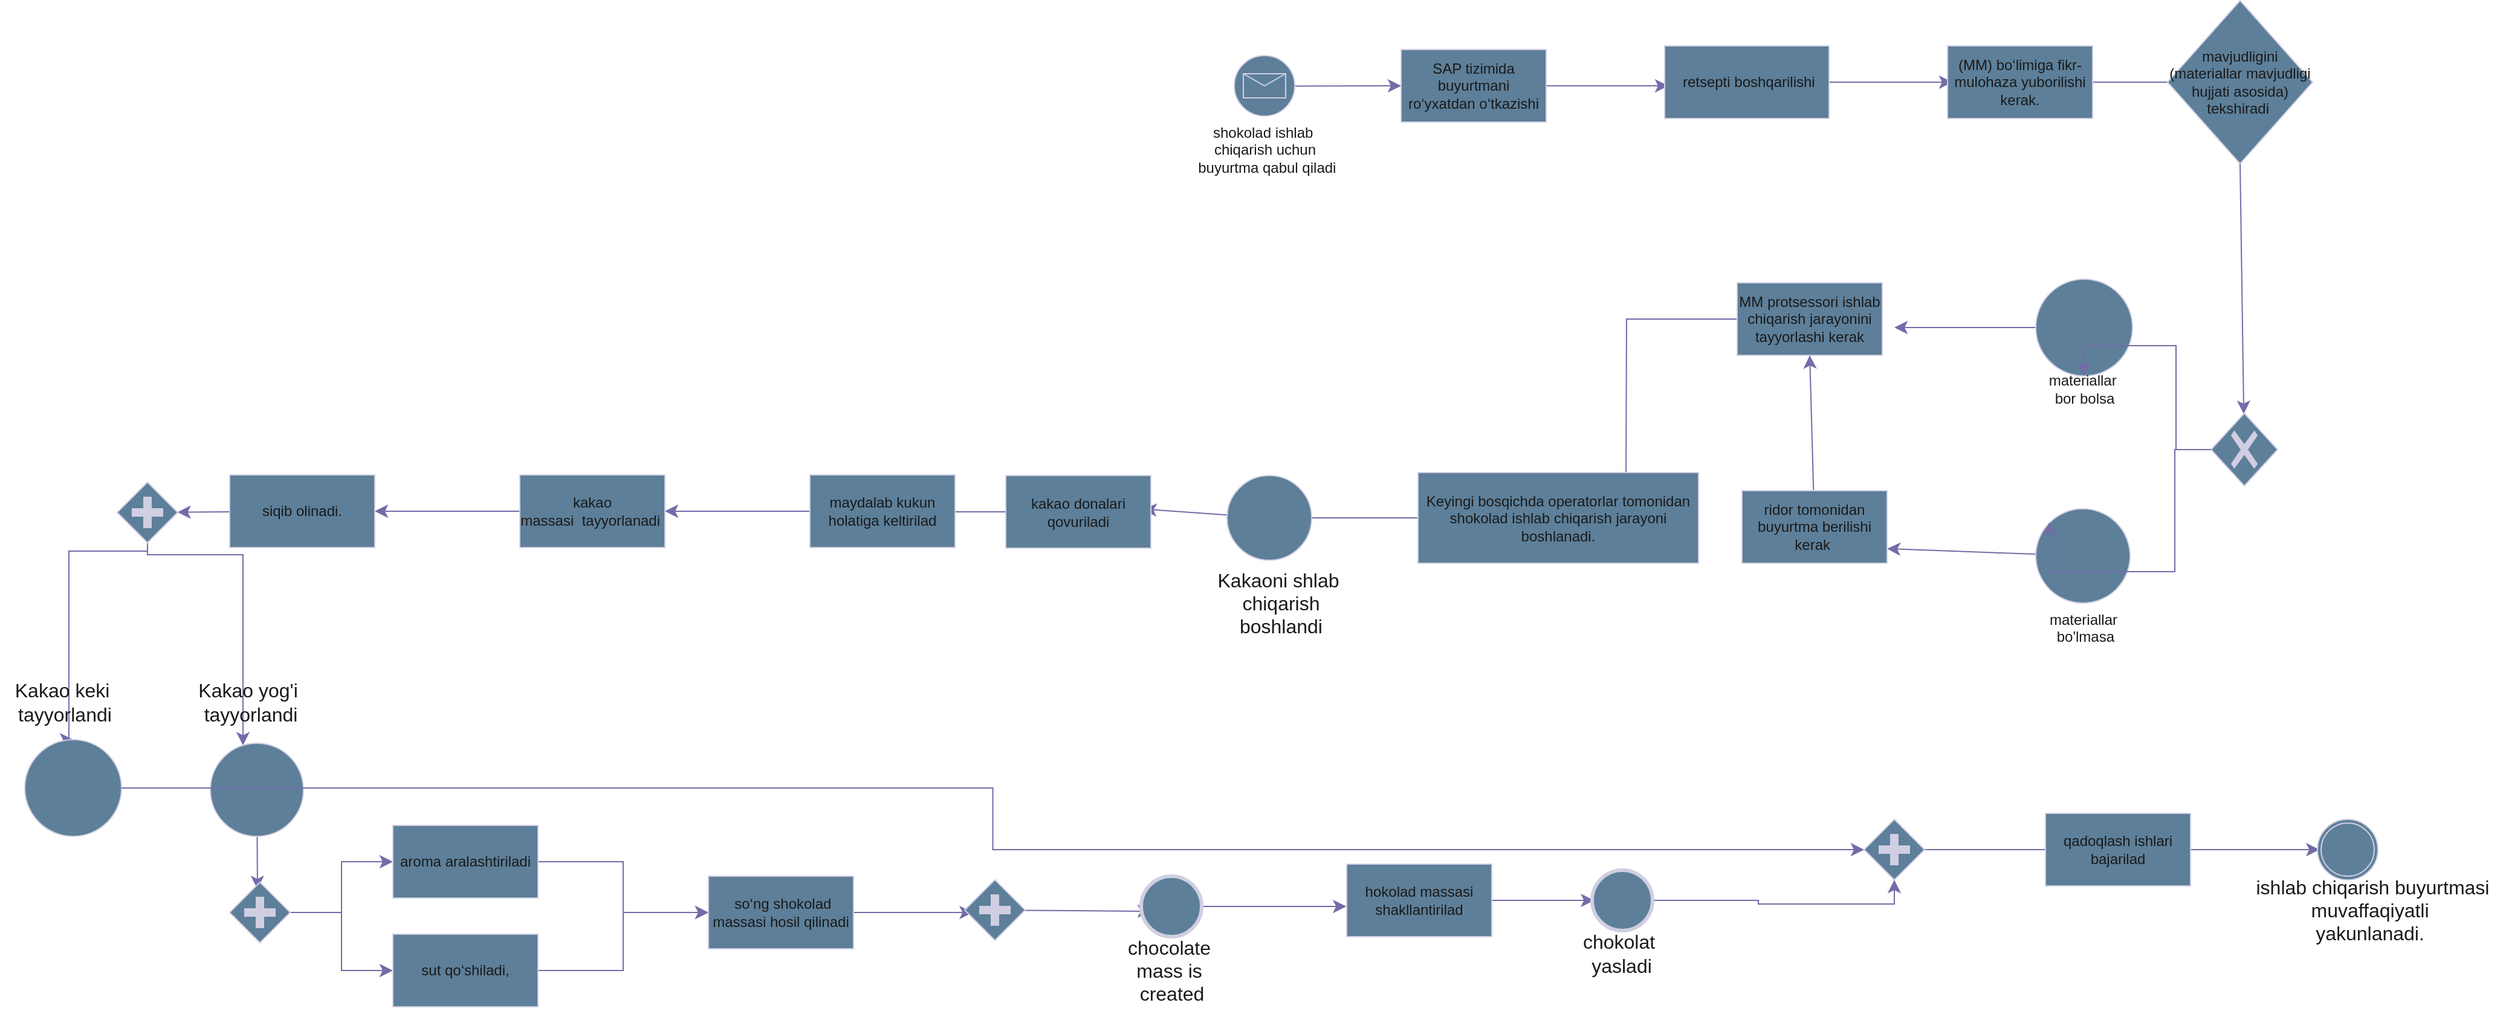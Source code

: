 <mxfile version="26.2.14">
  <diagram name="Page-1" id="xWVk8Dd_HSNVdFJ_wTIC">
    <mxGraphModel dx="3780" dy="1693" grid="0" gridSize="10" guides="1" tooltips="1" connect="1" arrows="1" fold="1" page="0" pageScale="1" pageWidth="850" pageHeight="1100" math="0" shadow="0" adaptiveColors="auto">
      <root>
        <mxCell id="0" />
        <mxCell id="1" parent="0" />
        <mxCell id="PyQ2qdtUKRXWIdWM2zt3-3" style="edgeStyle=none;curved=1;rounded=0;orthogonalLoop=1;jettySize=auto;html=1;entryX=0;entryY=0.5;entryDx=0;entryDy=0;fontSize=12;startSize=8;endSize=8;labelBackgroundColor=none;strokeColor=#736CA8;fontColor=default;" edge="1" parent="1" source="PyQ2qdtUKRXWIdWM2zt3-1" target="PyQ2qdtUKRXWIdWM2zt3-2">
          <mxGeometry relative="1" as="geometry" />
        </mxCell>
        <mxCell id="PyQ2qdtUKRXWIdWM2zt3-1" value="shokolad ishlab&amp;nbsp;&lt;div&gt;chiqarish uchun&lt;/div&gt;&lt;div&gt;&amp;nbsp;buyurtma qabul qiladi&lt;/div&gt;" style="points=[[0.145,0.145,0],[0.5,0,0],[0.855,0.145,0],[1,0.5,0],[0.855,0.855,0],[0.5,1,0],[0.145,0.855,0],[0,0.5,0]];shape=mxgraph.bpmn.event;html=1;verticalLabelPosition=bottom;labelBackgroundColor=none;verticalAlign=top;align=center;perimeter=ellipsePerimeter;outlineConnect=0;aspect=fixed;outline=standard;symbol=message;fillColor=#5D7F99;strokeColor=#D0CEE2;fontColor=#1A1A1A;" vertex="1" parent="1">
          <mxGeometry x="-244" y="-44" width="50" height="50" as="geometry" />
        </mxCell>
        <mxCell id="PyQ2qdtUKRXWIdWM2zt3-4" style="edgeStyle=none;curved=1;rounded=0;orthogonalLoop=1;jettySize=auto;html=1;fontSize=12;startSize=8;endSize=8;labelBackgroundColor=none;strokeColor=#736CA8;fontColor=default;" edge="1" parent="1" source="PyQ2qdtUKRXWIdWM2zt3-2">
          <mxGeometry relative="1" as="geometry">
            <mxPoint x="115" y="-19" as="targetPoint" />
          </mxGeometry>
        </mxCell>
        <mxCell id="PyQ2qdtUKRXWIdWM2zt3-2" value="SAP tizimida buyurtmani ro‘yxatdan o‘tkazishi" style="rounded=0;whiteSpace=wrap;html=1;labelBackgroundColor=none;fillColor=#5D7F99;strokeColor=#D0CEE2;fontColor=#1A1A1A;" vertex="1" parent="1">
          <mxGeometry x="-106" y="-49" width="120" height="60" as="geometry" />
        </mxCell>
        <mxCell id="PyQ2qdtUKRXWIdWM2zt3-6" style="edgeStyle=none;curved=1;rounded=0;orthogonalLoop=1;jettySize=auto;html=1;fontSize=12;startSize=8;endSize=8;labelBackgroundColor=none;strokeColor=#736CA8;fontColor=default;" edge="1" parent="1" source="PyQ2qdtUKRXWIdWM2zt3-5">
          <mxGeometry relative="1" as="geometry">
            <mxPoint x="350" y="-22" as="targetPoint" />
          </mxGeometry>
        </mxCell>
        <mxCell id="PyQ2qdtUKRXWIdWM2zt3-5" value="&amp;nbsp;retsepti boshqarilishi" style="rounded=0;whiteSpace=wrap;html=1;labelBackgroundColor=none;fillColor=#5D7F99;strokeColor=#D0CEE2;fontColor=#1A1A1A;" vertex="1" parent="1">
          <mxGeometry x="112" y="-52" width="136" height="60" as="geometry" />
        </mxCell>
        <mxCell id="PyQ2qdtUKRXWIdWM2zt3-8" style="edgeStyle=none;curved=1;rounded=0;orthogonalLoop=1;jettySize=auto;html=1;fontSize=12;startSize=8;endSize=8;labelBackgroundColor=none;strokeColor=#736CA8;fontColor=default;" edge="1" parent="1" source="PyQ2qdtUKRXWIdWM2zt3-7">
          <mxGeometry relative="1" as="geometry">
            <mxPoint x="548" y="-22" as="targetPoint" />
          </mxGeometry>
        </mxCell>
        <mxCell id="PyQ2qdtUKRXWIdWM2zt3-7" value="(MM) bo‘limiga fikr-mulohaza yuborilishi kerak." style="rounded=0;whiteSpace=wrap;html=1;labelBackgroundColor=none;fillColor=#5D7F99;strokeColor=#D0CEE2;fontColor=#1A1A1A;" vertex="1" parent="1">
          <mxGeometry x="346" y="-52" width="120" height="60" as="geometry" />
        </mxCell>
        <mxCell id="PyQ2qdtUKRXWIdWM2zt3-9" value="mavjudligini (materiallar mavjudligi hujjati asosida) tekshiradi&amp;nbsp;" style="rhombus;whiteSpace=wrap;html=1;labelBackgroundColor=none;fillColor=#5D7F99;strokeColor=#D0CEE2;fontColor=#1A1A1A;" vertex="1" parent="1">
          <mxGeometry x="528" y="-89.5" width="120" height="135" as="geometry" />
        </mxCell>
        <mxCell id="PyQ2qdtUKRXWIdWM2zt3-21" style="edgeStyle=none;curved=1;rounded=0;orthogonalLoop=1;jettySize=auto;html=1;fontSize=12;startSize=8;endSize=8;labelBackgroundColor=none;strokeColor=#736CA8;fontColor=default;" edge="1" parent="1" source="PyQ2qdtUKRXWIdWM2zt3-12">
          <mxGeometry relative="1" as="geometry">
            <mxPoint x="302" y="181" as="targetPoint" />
          </mxGeometry>
        </mxCell>
        <mxCell id="PyQ2qdtUKRXWIdWM2zt3-12" value="" style="points=[[0.145,0.145,0],[0.5,0,0],[0.855,0.145,0],[1,0.5,0],[0.855,0.855,0],[0.5,1,0],[0.145,0.855,0],[0,0.5,0]];shape=mxgraph.bpmn.event;html=1;verticalLabelPosition=bottom;labelBackgroundColor=none;verticalAlign=top;align=center;perimeter=ellipsePerimeter;outlineConnect=0;aspect=fixed;outline=standard;symbol=general;fillColor=#5D7F99;strokeColor=#D0CEE2;fontColor=#1A1A1A;" vertex="1" parent="1">
          <mxGeometry x="419" y="141" width="80" height="80" as="geometry" />
        </mxCell>
        <mxCell id="PyQ2qdtUKRXWIdWM2zt3-15" value="" style="edgeStyle=none;curved=1;rounded=0;orthogonalLoop=1;jettySize=auto;html=1;exitX=0.5;exitY=1;exitDx=0;exitDy=0;fontSize=12;startSize=8;endSize=8;labelBackgroundColor=none;strokeColor=#736CA8;fontColor=default;" edge="1" parent="1" source="PyQ2qdtUKRXWIdWM2zt3-9" target="PyQ2qdtUKRXWIdWM2zt3-11">
          <mxGeometry relative="1" as="geometry">
            <mxPoint x="588.333" y="258.333" as="targetPoint" />
            <mxPoint x="588" y="46" as="sourcePoint" />
          </mxGeometry>
        </mxCell>
        <mxCell id="PyQ2qdtUKRXWIdWM2zt3-11" value="" style="points=[[0.25,0.25,0],[0.5,0,0],[0.75,0.25,0],[1,0.5,0],[0.75,0.75,0],[0.5,1,0],[0.25,0.75,0],[0,0.5,0]];shape=mxgraph.bpmn.gateway2;html=1;verticalLabelPosition=bottom;labelBackgroundColor=none;verticalAlign=top;align=center;perimeter=rhombusPerimeter;outlineConnect=0;outline=none;symbol=none;gwType=exclusive;fillColor=#5D7F99;strokeColor=#D0CEE2;fontColor=#1A1A1A;" vertex="1" parent="1">
          <mxGeometry x="564" y="252" width="55" height="60" as="geometry" />
        </mxCell>
        <mxCell id="PyQ2qdtUKRXWIdWM2zt3-16" style="edgeStyle=orthogonalEdgeStyle;rounded=0;orthogonalLoop=1;jettySize=auto;html=1;entryX=0.5;entryY=1;entryDx=0;entryDy=0;entryPerimeter=0;fontSize=12;startSize=8;endSize=8;labelBackgroundColor=none;strokeColor=#736CA8;fontColor=default;" edge="1" parent="1" source="PyQ2qdtUKRXWIdWM2zt3-11" target="PyQ2qdtUKRXWIdWM2zt3-12">
          <mxGeometry relative="1" as="geometry">
            <Array as="points">
              <mxPoint x="535" y="282" />
              <mxPoint x="535" y="196" />
            </Array>
          </mxGeometry>
        </mxCell>
        <mxCell id="PyQ2qdtUKRXWIdWM2zt3-19" value="materiallar&amp;nbsp;&lt;div&gt;bor bolsa&lt;/div&gt;" style="edgeLabel;html=1;align=center;verticalAlign=middle;resizable=0;points=[];fontSize=12;labelBackgroundColor=none;fontColor=#1A1A1A;" vertex="1" connectable="0" parent="PyQ2qdtUKRXWIdWM2zt3-16">
          <mxGeometry x="0.751" y="-1" relative="1" as="geometry">
            <mxPoint x="-2" y="37" as="offset" />
          </mxGeometry>
        </mxCell>
        <mxCell id="PyQ2qdtUKRXWIdWM2zt3-23" style="edgeStyle=none;curved=1;rounded=0;orthogonalLoop=1;jettySize=auto;html=1;fontSize=12;startSize=8;endSize=8;labelBackgroundColor=none;strokeColor=#736CA8;fontColor=default;" edge="1" parent="1" source="PyQ2qdtUKRXWIdWM2zt3-17">
          <mxGeometry relative="1" as="geometry">
            <mxPoint x="296" y="364" as="targetPoint" />
          </mxGeometry>
        </mxCell>
        <mxCell id="PyQ2qdtUKRXWIdWM2zt3-17" value="materiallar&lt;div&gt;&amp;nbsp;bo&#39;lmasa&lt;/div&gt;" style="points=[[0.145,0.145,0],[0.5,0,0],[0.855,0.145,0],[1,0.5,0],[0.855,0.855,0],[0.5,1,0],[0.145,0.855,0],[0,0.5,0]];shape=mxgraph.bpmn.event;html=1;verticalLabelPosition=bottom;labelBackgroundColor=none;verticalAlign=top;align=center;perimeter=ellipsePerimeter;outlineConnect=0;aspect=fixed;outline=standard;symbol=general;fillColor=#5D7F99;strokeColor=#D0CEE2;fontColor=#1A1A1A;" vertex="1" parent="1">
          <mxGeometry x="419" y="331" width="78" height="78" as="geometry" />
        </mxCell>
        <mxCell id="PyQ2qdtUKRXWIdWM2zt3-18" style="edgeStyle=orthogonalEdgeStyle;rounded=0;orthogonalLoop=1;jettySize=auto;html=1;entryX=0.145;entryY=0.145;entryDx=0;entryDy=0;entryPerimeter=0;fontSize=12;startSize=8;endSize=8;labelBackgroundColor=none;strokeColor=#736CA8;fontColor=default;" edge="1" parent="1" source="PyQ2qdtUKRXWIdWM2zt3-11" target="PyQ2qdtUKRXWIdWM2zt3-17">
          <mxGeometry relative="1" as="geometry">
            <Array as="points">
              <mxPoint x="534" y="282" />
              <mxPoint x="534" y="383" />
            </Array>
          </mxGeometry>
        </mxCell>
        <mxCell id="PyQ2qdtUKRXWIdWM2zt3-26" style="edgeStyle=orthogonalEdgeStyle;rounded=0;orthogonalLoop=1;jettySize=auto;html=1;fontSize=12;startSize=8;endSize=8;labelBackgroundColor=none;strokeColor=#736CA8;fontColor=default;" edge="1" parent="1" source="PyQ2qdtUKRXWIdWM2zt3-22">
          <mxGeometry relative="1" as="geometry">
            <mxPoint x="80" y="312" as="targetPoint" />
          </mxGeometry>
        </mxCell>
        <mxCell id="PyQ2qdtUKRXWIdWM2zt3-22" value="MM protsessori ishlab chiqarish jarayonini tayyorlashi kerak" style="rounded=0;whiteSpace=wrap;html=1;labelBackgroundColor=none;fillColor=#5D7F99;strokeColor=#D0CEE2;fontColor=#1A1A1A;" vertex="1" parent="1">
          <mxGeometry x="172" y="144" width="120" height="60" as="geometry" />
        </mxCell>
        <mxCell id="PyQ2qdtUKRXWIdWM2zt3-25" style="edgeStyle=none;curved=1;rounded=0;orthogonalLoop=1;jettySize=auto;html=1;entryX=0.5;entryY=1;entryDx=0;entryDy=0;fontSize=12;startSize=8;endSize=8;labelBackgroundColor=none;strokeColor=#736CA8;fontColor=default;" edge="1" parent="1" source="PyQ2qdtUKRXWIdWM2zt3-24" target="PyQ2qdtUKRXWIdWM2zt3-22">
          <mxGeometry relative="1" as="geometry" />
        </mxCell>
        <mxCell id="PyQ2qdtUKRXWIdWM2zt3-24" value="ridor tomonidan buyurtma berilishi kerak&amp;nbsp;" style="rounded=0;whiteSpace=wrap;html=1;labelBackgroundColor=none;fillColor=#5D7F99;strokeColor=#D0CEE2;fontColor=#1A1A1A;" vertex="1" parent="1">
          <mxGeometry x="176" y="316" width="120" height="60" as="geometry" />
        </mxCell>
        <mxCell id="PyQ2qdtUKRXWIdWM2zt3-28" style="edgeStyle=none;curved=1;rounded=0;orthogonalLoop=1;jettySize=auto;html=1;fontSize=12;startSize=8;endSize=8;labelBackgroundColor=none;strokeColor=#736CA8;fontColor=default;" edge="1" parent="1" source="PyQ2qdtUKRXWIdWM2zt3-27">
          <mxGeometry relative="1" as="geometry">
            <mxPoint x="-199.25" y="338.5" as="targetPoint" />
          </mxGeometry>
        </mxCell>
        <mxCell id="PyQ2qdtUKRXWIdWM2zt3-27" value="Keyingi bosqichda operatorlar tomonidan shokolad ishlab chiqarish jarayoni boshlanadi." style="rounded=0;whiteSpace=wrap;html=1;labelBackgroundColor=none;fillColor=#5D7F99;strokeColor=#D0CEE2;fontColor=#1A1A1A;" vertex="1" parent="1">
          <mxGeometry x="-92" y="301" width="232" height="75" as="geometry" />
        </mxCell>
        <mxCell id="PyQ2qdtUKRXWIdWM2zt3-32" style="edgeStyle=none;curved=1;rounded=0;orthogonalLoop=1;jettySize=auto;html=1;fontSize=12;startSize=8;endSize=8;labelBackgroundColor=none;strokeColor=#736CA8;fontColor=default;" edge="1" parent="1" source="PyQ2qdtUKRXWIdWM2zt3-30">
          <mxGeometry relative="1" as="geometry">
            <mxPoint x="-319.25" y="331.25" as="targetPoint" />
          </mxGeometry>
        </mxCell>
        <mxCell id="PyQ2qdtUKRXWIdWM2zt3-30" value="" style="ellipse;whiteSpace=wrap;html=1;aspect=fixed;labelBackgroundColor=none;fillColor=#5D7F99;strokeColor=#D0CEE2;fontColor=#1A1A1A;" vertex="1" parent="1">
          <mxGeometry x="-250" y="303.5" width="70" height="70" as="geometry" />
        </mxCell>
        <mxCell id="PyQ2qdtUKRXWIdWM2zt3-31" value="Kakaoni shlab&lt;div&gt;&amp;nbsp;chiqarish&lt;div&gt;&amp;nbsp;boshlandi&lt;/div&gt;&lt;/div&gt;" style="text;html=1;align=center;verticalAlign=middle;resizable=0;points=[];autosize=1;strokeColor=none;fillColor=none;fontSize=16;labelBackgroundColor=none;fontColor=#1A1A1A;" vertex="1" parent="1">
          <mxGeometry x="-268" y="373.5" width="119" height="70" as="geometry" />
        </mxCell>
        <mxCell id="PyQ2qdtUKRXWIdWM2zt3-34" style="edgeStyle=none;curved=1;rounded=0;orthogonalLoop=1;jettySize=auto;html=1;fontSize=12;startSize=8;endSize=8;labelBackgroundColor=none;strokeColor=#736CA8;fontColor=default;" edge="1" parent="1" source="PyQ2qdtUKRXWIdWM2zt3-33">
          <mxGeometry relative="1" as="geometry">
            <mxPoint x="-485.5" y="333.5" as="targetPoint" />
          </mxGeometry>
        </mxCell>
        <mxCell id="PyQ2qdtUKRXWIdWM2zt3-33" value="kakao donalari qovuriladi" style="rounded=0;whiteSpace=wrap;html=1;labelBackgroundColor=none;fillColor=#5D7F99;strokeColor=#D0CEE2;fontColor=#1A1A1A;" vertex="1" parent="1">
          <mxGeometry x="-433" y="303.5" width="120" height="60" as="geometry" />
        </mxCell>
        <mxCell id="PyQ2qdtUKRXWIdWM2zt3-37" value="" style="edgeStyle=none;curved=1;rounded=0;orthogonalLoop=1;jettySize=auto;html=1;fontSize=12;startSize=8;endSize=8;labelBackgroundColor=none;strokeColor=#736CA8;fontColor=default;" edge="1" parent="1" source="PyQ2qdtUKRXWIdWM2zt3-35" target="PyQ2qdtUKRXWIdWM2zt3-36">
          <mxGeometry relative="1" as="geometry" />
        </mxCell>
        <mxCell id="PyQ2qdtUKRXWIdWM2zt3-35" value="maydalab kukun holatiga keltirilad" style="rounded=0;whiteSpace=wrap;html=1;labelBackgroundColor=none;fillColor=#5D7F99;strokeColor=#D0CEE2;fontColor=#1A1A1A;" vertex="1" parent="1">
          <mxGeometry x="-595" y="303" width="120" height="60" as="geometry" />
        </mxCell>
        <mxCell id="PyQ2qdtUKRXWIdWM2zt3-39" value="" style="edgeStyle=none;curved=1;rounded=0;orthogonalLoop=1;jettySize=auto;html=1;fontSize=12;startSize=8;endSize=8;labelBackgroundColor=none;strokeColor=#736CA8;fontColor=default;" edge="1" parent="1" source="PyQ2qdtUKRXWIdWM2zt3-36" target="PyQ2qdtUKRXWIdWM2zt3-38">
          <mxGeometry relative="1" as="geometry" />
        </mxCell>
        <mxCell id="PyQ2qdtUKRXWIdWM2zt3-36" value="kakao massasi&amp;nbsp;&amp;nbsp;tayyorlanadi&amp;nbsp;" style="whiteSpace=wrap;html=1;rounded=0;labelBackgroundColor=none;fillColor=#5D7F99;strokeColor=#D0CEE2;fontColor=#1A1A1A;" vertex="1" parent="1">
          <mxGeometry x="-835" y="303" width="120" height="60" as="geometry" />
        </mxCell>
        <mxCell id="PyQ2qdtUKRXWIdWM2zt3-43" style="edgeStyle=none;curved=1;rounded=0;orthogonalLoop=1;jettySize=auto;html=1;fontSize=12;startSize=8;endSize=8;labelBackgroundColor=none;strokeColor=#736CA8;fontColor=default;" edge="1" parent="1" source="PyQ2qdtUKRXWIdWM2zt3-38" target="PyQ2qdtUKRXWIdWM2zt3-40">
          <mxGeometry relative="1" as="geometry" />
        </mxCell>
        <mxCell id="PyQ2qdtUKRXWIdWM2zt3-38" value="siqib olinadi." style="whiteSpace=wrap;html=1;rounded=0;labelBackgroundColor=none;fillColor=#5D7F99;strokeColor=#D0CEE2;fontColor=#1A1A1A;" vertex="1" parent="1">
          <mxGeometry x="-1075" y="303" width="120" height="60" as="geometry" />
        </mxCell>
        <mxCell id="PyQ2qdtUKRXWIdWM2zt3-45" style="edgeStyle=orthogonalEdgeStyle;rounded=0;orthogonalLoop=1;jettySize=auto;html=1;entryX=0.5;entryY=0;entryDx=0;entryDy=0;fontSize=12;startSize=8;endSize=8;labelBackgroundColor=none;strokeColor=#736CA8;fontColor=default;" edge="1" parent="1" source="PyQ2qdtUKRXWIdWM2zt3-40" target="PyQ2qdtUKRXWIdWM2zt3-48">
          <mxGeometry relative="1" as="geometry">
            <mxPoint x="-1162" y="414" as="targetPoint" />
            <Array as="points">
              <mxPoint x="-1143" y="366" />
              <mxPoint x="-1208" y="366" />
            </Array>
          </mxGeometry>
        </mxCell>
        <mxCell id="PyQ2qdtUKRXWIdWM2zt3-46" style="edgeStyle=orthogonalEdgeStyle;rounded=0;orthogonalLoop=1;jettySize=auto;html=1;fontSize=12;startSize=8;endSize=8;labelBackgroundColor=none;strokeColor=#736CA8;fontColor=default;" edge="1" parent="1" source="PyQ2qdtUKRXWIdWM2zt3-40" target="PyQ2qdtUKRXWIdWM2zt3-47">
          <mxGeometry relative="1" as="geometry">
            <mxPoint x="-1063.933" y="401" as="targetPoint" />
            <Array as="points">
              <mxPoint x="-1143" y="369" />
              <mxPoint x="-1064" y="369" />
            </Array>
          </mxGeometry>
        </mxCell>
        <mxCell id="PyQ2qdtUKRXWIdWM2zt3-40" value="" style="points=[[0.25,0.25,0],[0.5,0,0],[0.75,0.25,0],[1,0.5,0],[0.75,0.75,0],[0.5,1,0],[0.25,0.75,0],[0,0.5,0]];shape=mxgraph.bpmn.gateway2;html=1;verticalLabelPosition=bottom;labelBackgroundColor=none;verticalAlign=top;align=center;perimeter=rhombusPerimeter;outlineConnect=0;outline=none;symbol=none;gwType=parallel;fillColor=#5D7F99;strokeColor=#D0CEE2;fontColor=#1A1A1A;" vertex="1" parent="1">
          <mxGeometry x="-1168" y="309" width="50" height="50" as="geometry" />
        </mxCell>
        <mxCell id="PyQ2qdtUKRXWIdWM2zt3-52" style="edgeStyle=none;curved=1;rounded=0;orthogonalLoop=1;jettySize=auto;html=1;fontSize=12;startSize=8;endSize=8;labelBackgroundColor=none;strokeColor=#736CA8;fontColor=default;" edge="1" parent="1" source="PyQ2qdtUKRXWIdWM2zt3-47">
          <mxGeometry relative="1" as="geometry">
            <mxPoint x="-1052" y="645.667" as="targetPoint" />
          </mxGeometry>
        </mxCell>
        <mxCell id="PyQ2qdtUKRXWIdWM2zt3-47" value="" style="ellipse;whiteSpace=wrap;html=1;aspect=fixed;labelBackgroundColor=none;fillColor=#5D7F99;strokeColor=#D0CEE2;fontColor=#1A1A1A;" vertex="1" parent="1">
          <mxGeometry x="-1091" y="525" width="77" height="77" as="geometry" />
        </mxCell>
        <mxCell id="PyQ2qdtUKRXWIdWM2zt3-48" value="" style="ellipse;whiteSpace=wrap;html=1;aspect=fixed;labelBackgroundColor=none;fillColor=#5D7F99;strokeColor=#D0CEE2;fontColor=#1A1A1A;" vertex="1" parent="1">
          <mxGeometry x="-1244.5" y="522" width="80" height="80" as="geometry" />
        </mxCell>
        <mxCell id="PyQ2qdtUKRXWIdWM2zt3-49" value="Kakao keki&lt;div&gt;&amp;nbsp;tayyorlandi&lt;/div&gt;" style="text;html=1;align=center;verticalAlign=middle;resizable=0;points=[];autosize=1;strokeColor=none;fillColor=none;fontSize=16;labelBackgroundColor=none;fontColor=#1A1A1A;" vertex="1" parent="1">
          <mxGeometry x="-1264.5" y="465.5" width="100" height="50" as="geometry" />
        </mxCell>
        <mxCell id="PyQ2qdtUKRXWIdWM2zt3-50" value="Kakao yog&#39;i&amp;nbsp;&lt;div&gt;tayyorlandi&lt;/div&gt;" style="text;html=1;align=center;verticalAlign=middle;resizable=0;points=[];autosize=1;strokeColor=none;fillColor=none;fontSize=16;labelBackgroundColor=none;fontColor=#1A1A1A;" vertex="1" parent="1">
          <mxGeometry x="-1111" y="465.5" width="105" height="50" as="geometry" />
        </mxCell>
        <mxCell id="PyQ2qdtUKRXWIdWM2zt3-59" style="edgeStyle=orthogonalEdgeStyle;rounded=0;orthogonalLoop=1;jettySize=auto;html=1;entryX=0;entryY=0.5;entryDx=0;entryDy=0;fontSize=12;startSize=8;endSize=8;exitX=1;exitY=0.5;exitDx=0;exitDy=0;exitPerimeter=0;labelBackgroundColor=none;strokeColor=#736CA8;fontColor=default;" edge="1" parent="1" source="PyQ2qdtUKRXWIdWM2zt3-53" target="PyQ2qdtUKRXWIdWM2zt3-55">
          <mxGeometry relative="1" as="geometry" />
        </mxCell>
        <mxCell id="PyQ2qdtUKRXWIdWM2zt3-60" style="edgeStyle=orthogonalEdgeStyle;rounded=0;orthogonalLoop=1;jettySize=auto;html=1;fontSize=12;startSize=8;endSize=8;labelBackgroundColor=none;strokeColor=#736CA8;fontColor=default;" edge="1" parent="1" source="PyQ2qdtUKRXWIdWM2zt3-53" target="PyQ2qdtUKRXWIdWM2zt3-57">
          <mxGeometry relative="1" as="geometry" />
        </mxCell>
        <mxCell id="PyQ2qdtUKRXWIdWM2zt3-53" value="" style="points=[[0.25,0.25,0],[0.5,0,0],[0.75,0.25,0],[1,0.5,0],[0.75,0.75,0],[0.5,1,0],[0.25,0.75,0],[0,0.5,0]];shape=mxgraph.bpmn.gateway2;html=1;verticalLabelPosition=bottom;labelBackgroundColor=none;verticalAlign=top;align=center;perimeter=rhombusPerimeter;outlineConnect=0;outline=none;symbol=none;gwType=parallel;fillColor=#5D7F99;strokeColor=#D0CEE2;fontColor=#1A1A1A;" vertex="1" parent="1">
          <mxGeometry x="-1075" y="640" width="50" height="50" as="geometry" />
        </mxCell>
        <mxCell id="PyQ2qdtUKRXWIdWM2zt3-64" value="" style="edgeStyle=orthogonalEdgeStyle;rounded=0;orthogonalLoop=1;jettySize=auto;html=1;fontSize=12;startSize=8;endSize=8;labelBackgroundColor=none;strokeColor=#736CA8;fontColor=default;" edge="1" parent="1" source="PyQ2qdtUKRXWIdWM2zt3-55" target="PyQ2qdtUKRXWIdWM2zt3-62">
          <mxGeometry relative="1" as="geometry" />
        </mxCell>
        <mxCell id="PyQ2qdtUKRXWIdWM2zt3-55" value="aroma aralashtiriladi" style="rounded=0;whiteSpace=wrap;html=1;labelBackgroundColor=none;fillColor=#5D7F99;strokeColor=#D0CEE2;fontColor=#1A1A1A;" vertex="1" parent="1">
          <mxGeometry x="-940" y="593" width="120" height="60" as="geometry" />
        </mxCell>
        <mxCell id="PyQ2qdtUKRXWIdWM2zt3-63" style="edgeStyle=orthogonalEdgeStyle;rounded=0;orthogonalLoop=1;jettySize=auto;html=1;entryX=0;entryY=0.5;entryDx=0;entryDy=0;fontSize=12;startSize=8;endSize=8;labelBackgroundColor=none;strokeColor=#736CA8;fontColor=default;" edge="1" parent="1" source="PyQ2qdtUKRXWIdWM2zt3-57" target="PyQ2qdtUKRXWIdWM2zt3-62">
          <mxGeometry relative="1" as="geometry" />
        </mxCell>
        <mxCell id="PyQ2qdtUKRXWIdWM2zt3-57" value="sut qo‘shiladi," style="rounded=0;whiteSpace=wrap;html=1;labelBackgroundColor=none;fillColor=#5D7F99;strokeColor=#D0CEE2;fontColor=#1A1A1A;" vertex="1" parent="1">
          <mxGeometry x="-940" y="683" width="120" height="60" as="geometry" />
        </mxCell>
        <mxCell id="PyQ2qdtUKRXWIdWM2zt3-65" style="edgeStyle=none;curved=1;rounded=0;orthogonalLoop=1;jettySize=auto;html=1;strokeColor=#736CA8;fontSize=12;fontColor=default;startSize=8;endSize=8;labelBackgroundColor=none;" edge="1" parent="1" source="PyQ2qdtUKRXWIdWM2zt3-62">
          <mxGeometry relative="1" as="geometry">
            <mxPoint x="-460.333" y="665" as="targetPoint" />
          </mxGeometry>
        </mxCell>
        <mxCell id="PyQ2qdtUKRXWIdWM2zt3-62" value="&amp;nbsp;so‘ng shokolad massasi hosil qilinadi" style="rounded=0;whiteSpace=wrap;html=1;labelBackgroundColor=none;fillColor=#5D7F99;strokeColor=#D0CEE2;fontColor=#1A1A1A;" vertex="1" parent="1">
          <mxGeometry x="-679" y="635" width="120" height="60" as="geometry" />
        </mxCell>
        <mxCell id="PyQ2qdtUKRXWIdWM2zt3-68" value="" style="edgeStyle=none;curved=1;rounded=0;orthogonalLoop=1;jettySize=auto;html=1;strokeColor=#736CA8;fontSize=12;fontColor=default;startSize=8;endSize=8;labelBackgroundColor=none;" edge="1" parent="1" source="PyQ2qdtUKRXWIdWM2zt3-66">
          <mxGeometry relative="1" as="geometry">
            <mxPoint x="-313.0" y="664" as="targetPoint" />
          </mxGeometry>
        </mxCell>
        <mxCell id="PyQ2qdtUKRXWIdWM2zt3-66" value="" style="points=[[0.25,0.25,0],[0.5,0,0],[0.75,0.25,0],[1,0.5,0],[0.75,0.75,0],[0.5,1,0],[0.25,0.75,0],[0,0.5,0]];shape=mxgraph.bpmn.gateway2;html=1;verticalLabelPosition=bottom;labelBackgroundColor=none;verticalAlign=top;align=center;perimeter=rhombusPerimeter;outlineConnect=0;outline=none;symbol=none;gwType=parallel;strokeColor=#D0CEE2;fontColor=#1A1A1A;fillColor=#5D7F99;" vertex="1" parent="1">
          <mxGeometry x="-467" y="638" width="50" height="50" as="geometry" />
        </mxCell>
        <mxCell id="PyQ2qdtUKRXWIdWM2zt3-71" style="edgeStyle=none;curved=1;rounded=0;orthogonalLoop=1;jettySize=auto;html=1;strokeColor=#736CA8;fontSize=12;fontColor=#1A1A1A;startSize=8;endSize=8;" edge="1" parent="1" source="PyQ2qdtUKRXWIdWM2zt3-69">
          <mxGeometry relative="1" as="geometry">
            <mxPoint x="-151.333" y="660.0" as="targetPoint" />
          </mxGeometry>
        </mxCell>
        <mxCell id="PyQ2qdtUKRXWIdWM2zt3-69" value="" style="points=[[0.145,0.145,0],[0.5,0,0],[0.855,0.145,0],[1,0.5,0],[0.855,0.855,0],[0.5,1,0],[0.145,0.855,0],[0,0.5,0]];shape=mxgraph.bpmn.event;html=1;verticalLabelPosition=bottom;labelBackgroundColor=none;verticalAlign=top;align=center;perimeter=ellipsePerimeter;outlineConnect=0;aspect=fixed;outline=end;symbol=terminate2;strokeColor=#D0CEE2;fontColor=#1A1A1A;fillColor=#5D7F99;" vertex="1" parent="1">
          <mxGeometry x="-321" y="635" width="50" height="50" as="geometry" />
        </mxCell>
        <mxCell id="PyQ2qdtUKRXWIdWM2zt3-70" value="chocolate&amp;nbsp;&lt;div&gt;mass is&amp;nbsp;&lt;/div&gt;&lt;div&gt;created&lt;/div&gt;" style="text;html=1;align=center;verticalAlign=middle;resizable=0;points=[];autosize=1;strokeColor=none;fillColor=none;fontSize=16;fontColor=#1A1A1A;labelBackgroundColor=none;" vertex="1" parent="1">
          <mxGeometry x="-341.5" y="678" width="91" height="70" as="geometry" />
        </mxCell>
        <mxCell id="PyQ2qdtUKRXWIdWM2zt3-73" style="edgeStyle=none;curved=1;rounded=0;orthogonalLoop=1;jettySize=auto;html=1;strokeColor=#736CA8;fontSize=12;fontColor=#1A1A1A;startSize=8;endSize=8;" edge="1" parent="1" source="PyQ2qdtUKRXWIdWM2zt3-72">
          <mxGeometry relative="1" as="geometry">
            <mxPoint x="53.667" y="655.0" as="targetPoint" />
          </mxGeometry>
        </mxCell>
        <mxCell id="PyQ2qdtUKRXWIdWM2zt3-72" value="hokolad massasi shakllantirilad" style="rounded=0;whiteSpace=wrap;html=1;strokeColor=#D0CEE2;fontColor=#1A1A1A;fillColor=#5D7F99;" vertex="1" parent="1">
          <mxGeometry x="-151" y="625" width="120" height="60" as="geometry" />
        </mxCell>
        <mxCell id="PyQ2qdtUKRXWIdWM2zt3-80" style="edgeStyle=orthogonalEdgeStyle;rounded=0;orthogonalLoop=1;jettySize=auto;html=1;strokeColor=#736CA8;fontSize=12;fontColor=#1A1A1A;startSize=8;endSize=8;entryX=0.5;entryY=1;entryDx=0;entryDy=0;entryPerimeter=0;" edge="1" parent="1" source="PyQ2qdtUKRXWIdWM2zt3-75" target="PyQ2qdtUKRXWIdWM2zt3-82">
          <mxGeometry relative="1" as="geometry">
            <mxPoint x="302" y="655" as="targetPoint" />
          </mxGeometry>
        </mxCell>
        <mxCell id="PyQ2qdtUKRXWIdWM2zt3-75" value="" style="points=[[0.145,0.145,0],[0.5,0,0],[0.855,0.145,0],[1,0.5,0],[0.855,0.855,0],[0.5,1,0],[0.145,0.855,0],[0,0.5,0]];shape=mxgraph.bpmn.event;html=1;verticalLabelPosition=bottom;labelBackgroundColor=#ffffff;verticalAlign=top;align=center;perimeter=ellipsePerimeter;outlineConnect=0;aspect=fixed;outline=end;symbol=terminate2;strokeColor=#D0CEE2;fontColor=#1A1A1A;fillColor=#5D7F99;" vertex="1" parent="1">
          <mxGeometry x="52" y="630" width="50" height="50" as="geometry" />
        </mxCell>
        <mxCell id="PyQ2qdtUKRXWIdWM2zt3-79" value="chokolat&amp;nbsp;&lt;div&gt;yasladi&lt;/div&gt;" style="text;html=1;align=center;verticalAlign=middle;resizable=0;points=[];autosize=1;strokeColor=none;fillColor=none;fontSize=16;fontColor=#1A1A1A;" vertex="1" parent="1">
          <mxGeometry x="34.5" y="673.5" width="82" height="50" as="geometry" />
        </mxCell>
        <mxCell id="PyQ2qdtUKRXWIdWM2zt3-83" value="" style="edgeStyle=orthogonalEdgeStyle;rounded=0;orthogonalLoop=1;jettySize=auto;html=1;strokeColor=#736CA8;fontSize=12;fontColor=#1A1A1A;startSize=8;endSize=8;" edge="1" parent="1" source="PyQ2qdtUKRXWIdWM2zt3-48" target="PyQ2qdtUKRXWIdWM2zt3-82">
          <mxGeometry relative="1" as="geometry">
            <mxPoint x="300.667" y="633" as="targetPoint" />
            <mxPoint x="-1164" y="562" as="sourcePoint" />
          </mxGeometry>
        </mxCell>
        <mxCell id="PyQ2qdtUKRXWIdWM2zt3-84" style="edgeStyle=none;curved=1;rounded=0;orthogonalLoop=1;jettySize=auto;html=1;strokeColor=#736CA8;fontSize=12;fontColor=#1A1A1A;startSize=8;endSize=8;" edge="1" parent="1" source="PyQ2qdtUKRXWIdWM2zt3-82">
          <mxGeometry relative="1" as="geometry">
            <mxPoint x="445.333" y="613" as="targetPoint" />
          </mxGeometry>
        </mxCell>
        <mxCell id="PyQ2qdtUKRXWIdWM2zt3-82" value="" style="points=[[0.25,0.25,0],[0.5,0,0],[0.75,0.25,0],[1,0.5,0],[0.75,0.75,0],[0.5,1,0],[0.25,0.75,0],[0,0.5,0]];shape=mxgraph.bpmn.gateway2;html=1;verticalLabelPosition=bottom;labelBackgroundColor=#ffffff;verticalAlign=top;align=center;perimeter=rhombusPerimeter;outlineConnect=0;outline=none;symbol=none;gwType=parallel;strokeColor=#D0CEE2;fontColor=#1A1A1A;fillColor=#5D7F99;" vertex="1" parent="1">
          <mxGeometry x="277" y="588" width="50" height="50" as="geometry" />
        </mxCell>
        <mxCell id="PyQ2qdtUKRXWIdWM2zt3-86" style="edgeStyle=none;curved=1;rounded=0;orthogonalLoop=1;jettySize=auto;html=1;strokeColor=#736CA8;fontSize=12;fontColor=#1A1A1A;startSize=8;endSize=8;" edge="1" parent="1" source="PyQ2qdtUKRXWIdWM2zt3-85">
          <mxGeometry relative="1" as="geometry">
            <mxPoint x="653.667" y="613" as="targetPoint" />
          </mxGeometry>
        </mxCell>
        <mxCell id="PyQ2qdtUKRXWIdWM2zt3-85" value="qadoqlash ishlari bajarilad" style="rounded=0;whiteSpace=wrap;html=1;strokeColor=#D0CEE2;fontColor=#1A1A1A;fillColor=#5D7F99;" vertex="1" parent="1">
          <mxGeometry x="427" y="583" width="120" height="60" as="geometry" />
        </mxCell>
        <mxCell id="PyQ2qdtUKRXWIdWM2zt3-87" value="" style="points=[[0.145,0.145,0],[0.5,0,0],[0.855,0.145,0],[1,0.5,0],[0.855,0.855,0],[0.5,1,0],[0.145,0.855,0],[0,0.5,0]];shape=mxgraph.bpmn.event;html=1;verticalLabelPosition=bottom;labelBackgroundColor=#ffffff;verticalAlign=top;align=center;perimeter=ellipsePerimeter;outlineConnect=0;aspect=fixed;outline=throwing;symbol=general;strokeColor=#D0CEE2;fontColor=#1A1A1A;fillColor=#5D7F99;" vertex="1" parent="1">
          <mxGeometry x="652" y="588" width="50" height="50" as="geometry" />
        </mxCell>
        <mxCell id="PyQ2qdtUKRXWIdWM2zt3-88" value="&amp;nbsp;ishlab chiqarish buyurtmasi&lt;div&gt;&amp;nbsp;muvaffaqiyatli&amp;nbsp;&lt;/div&gt;&lt;div&gt;yakunlanadi.&lt;/div&gt;" style="text;html=1;align=center;verticalAlign=middle;resizable=0;points=[];autosize=1;strokeColor=none;fillColor=none;fontSize=16;fontColor=#1A1A1A;" vertex="1" parent="1">
          <mxGeometry x="587" y="628" width="215" height="70" as="geometry" />
        </mxCell>
      </root>
    </mxGraphModel>
  </diagram>
</mxfile>
